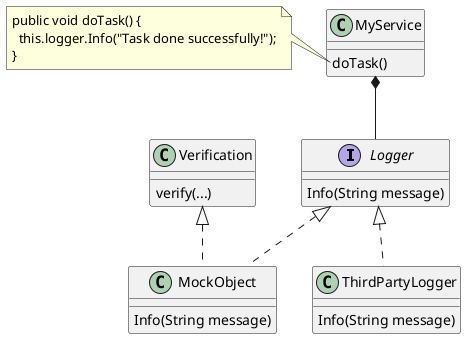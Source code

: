 @startuml
skinparam classAttributeIconSize 0

interface Logger
Logger : Info(String message)

Verification : verify(...)

MockObject : Info(String message)
ThirdPartyLogger : Info(String message)

MyService *-- Logger
MyService : doTask()

Verification <|.. MockObject
Logger <|.. MockObject
Logger <|.. ThirdPartyLogger

note left of MyService::doTask
public void doTask() {
  this.logger.Info("Task done successfully!");
}
end note

@enduml
